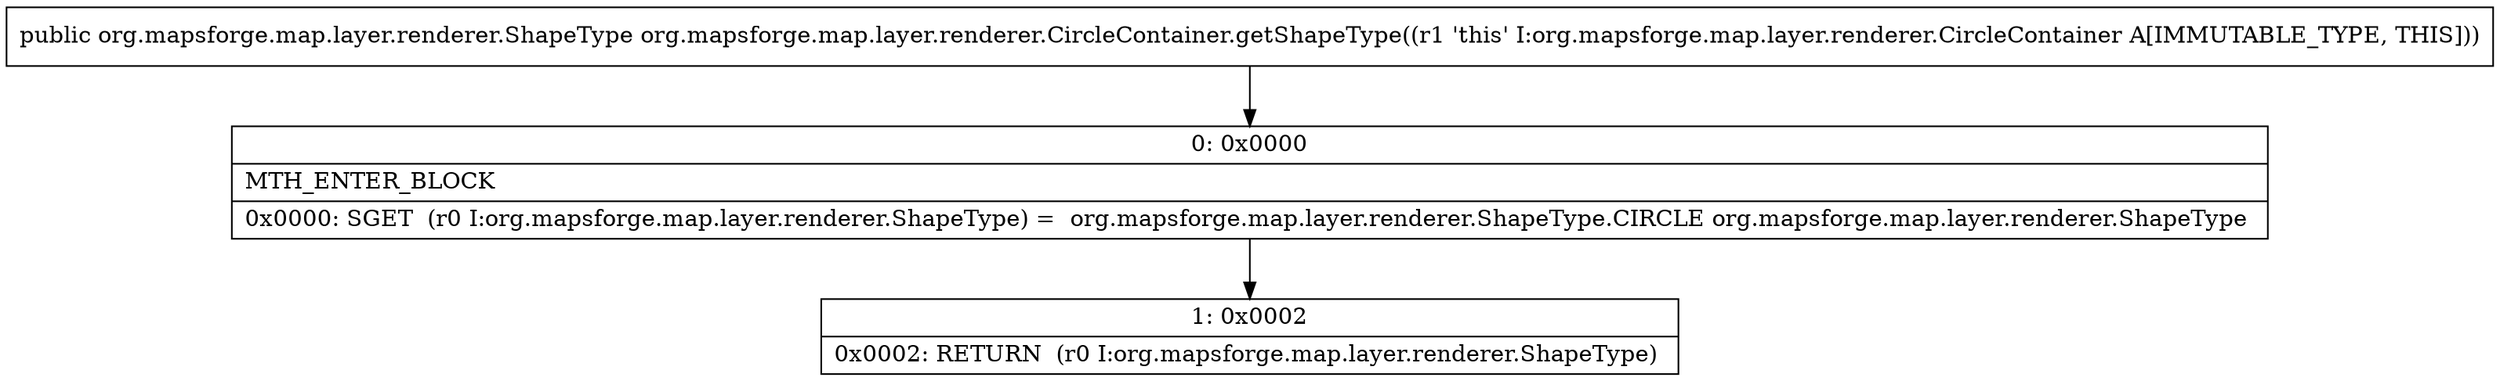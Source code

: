 digraph "CFG fororg.mapsforge.map.layer.renderer.CircleContainer.getShapeType()Lorg\/mapsforge\/map\/layer\/renderer\/ShapeType;" {
Node_0 [shape=record,label="{0\:\ 0x0000|MTH_ENTER_BLOCK\l|0x0000: SGET  (r0 I:org.mapsforge.map.layer.renderer.ShapeType) =  org.mapsforge.map.layer.renderer.ShapeType.CIRCLE org.mapsforge.map.layer.renderer.ShapeType \l}"];
Node_1 [shape=record,label="{1\:\ 0x0002|0x0002: RETURN  (r0 I:org.mapsforge.map.layer.renderer.ShapeType) \l}"];
MethodNode[shape=record,label="{public org.mapsforge.map.layer.renderer.ShapeType org.mapsforge.map.layer.renderer.CircleContainer.getShapeType((r1 'this' I:org.mapsforge.map.layer.renderer.CircleContainer A[IMMUTABLE_TYPE, THIS])) }"];
MethodNode -> Node_0;
Node_0 -> Node_1;
}

